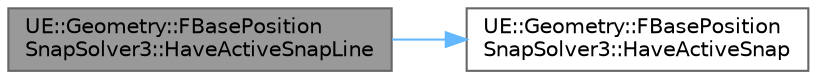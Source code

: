 digraph "UE::Geometry::FBasePositionSnapSolver3::HaveActiveSnapLine"
{
 // INTERACTIVE_SVG=YES
 // LATEX_PDF_SIZE
  bgcolor="transparent";
  edge [fontname=Helvetica,fontsize=10,labelfontname=Helvetica,labelfontsize=10];
  node [fontname=Helvetica,fontsize=10,shape=box,height=0.2,width=0.4];
  rankdir="LR";
  Node1 [id="Node000001",label="UE::Geometry::FBasePosition\lSnapSolver3::HaveActiveSnapLine",height=0.2,width=0.4,color="gray40", fillcolor="grey60", style="filled", fontcolor="black",tooltip=" "];
  Node1 -> Node2 [id="edge1_Node000001_Node000002",color="steelblue1",style="solid",tooltip=" "];
  Node2 [id="Node000002",label="UE::Geometry::FBasePosition\lSnapSolver3::HaveActiveSnap",height=0.2,width=0.4,color="grey40", fillcolor="white", style="filled",URL="$d6/d80/classUE_1_1Geometry_1_1FBasePositionSnapSolver3.html#ae297a68660ae2a81702003124c6b2c42",tooltip=" "];
}
